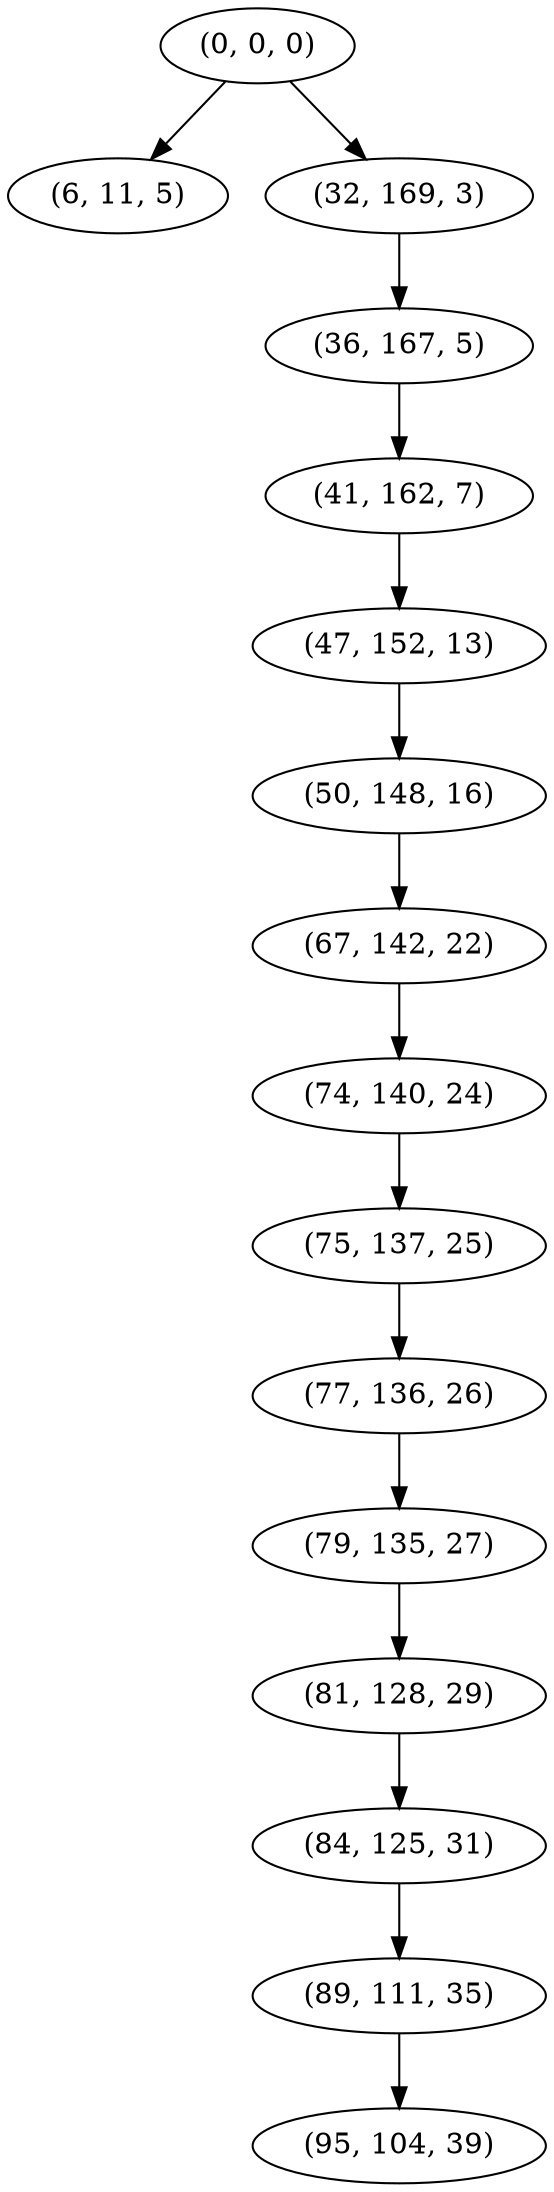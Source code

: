 digraph tree {
    "(0, 0, 0)";
    "(6, 11, 5)";
    "(32, 169, 3)";
    "(36, 167, 5)";
    "(41, 162, 7)";
    "(47, 152, 13)";
    "(50, 148, 16)";
    "(67, 142, 22)";
    "(74, 140, 24)";
    "(75, 137, 25)";
    "(77, 136, 26)";
    "(79, 135, 27)";
    "(81, 128, 29)";
    "(84, 125, 31)";
    "(89, 111, 35)";
    "(95, 104, 39)";
    "(0, 0, 0)" -> "(6, 11, 5)";
    "(0, 0, 0)" -> "(32, 169, 3)";
    "(32, 169, 3)" -> "(36, 167, 5)";
    "(36, 167, 5)" -> "(41, 162, 7)";
    "(41, 162, 7)" -> "(47, 152, 13)";
    "(47, 152, 13)" -> "(50, 148, 16)";
    "(50, 148, 16)" -> "(67, 142, 22)";
    "(67, 142, 22)" -> "(74, 140, 24)";
    "(74, 140, 24)" -> "(75, 137, 25)";
    "(75, 137, 25)" -> "(77, 136, 26)";
    "(77, 136, 26)" -> "(79, 135, 27)";
    "(79, 135, 27)" -> "(81, 128, 29)";
    "(81, 128, 29)" -> "(84, 125, 31)";
    "(84, 125, 31)" -> "(89, 111, 35)";
    "(89, 111, 35)" -> "(95, 104, 39)";
}
